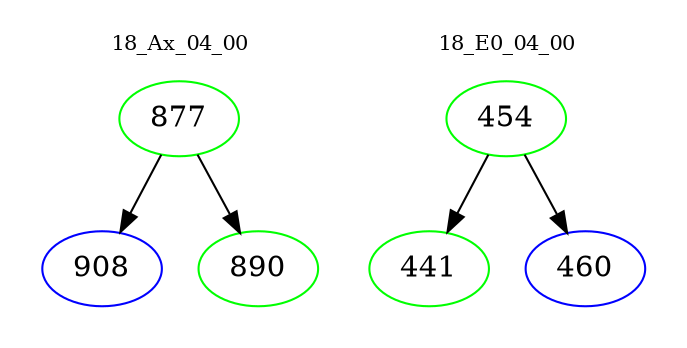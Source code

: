 digraph{
subgraph cluster_0 {
color = white
label = "18_Ax_04_00";
fontsize=10;
T0_877 [label="877", color="green"]
T0_877 -> T0_908 [color="black"]
T0_908 [label="908", color="blue"]
T0_877 -> T0_890 [color="black"]
T0_890 [label="890", color="green"]
}
subgraph cluster_1 {
color = white
label = "18_E0_04_00";
fontsize=10;
T1_454 [label="454", color="green"]
T1_454 -> T1_441 [color="black"]
T1_441 [label="441", color="green"]
T1_454 -> T1_460 [color="black"]
T1_460 [label="460", color="blue"]
}
}
